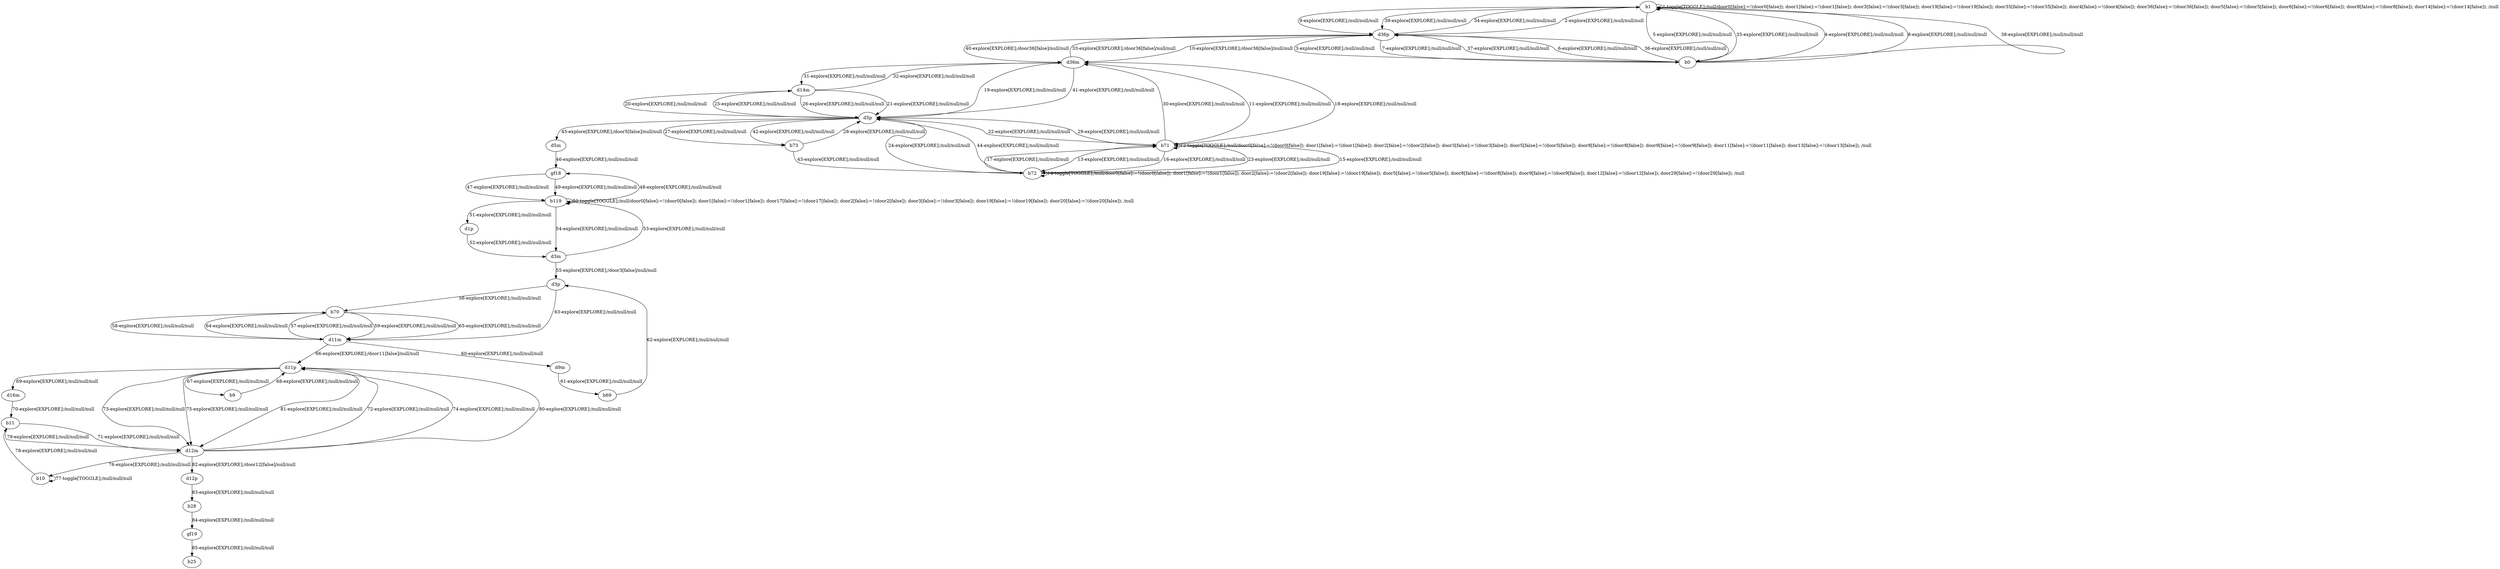 # Total number of goals covered by this test: 2
# gf19 --> b25
# b28 --> gf19

digraph g {
"b1" -> "b1" [label = "1-toggle[TOGGLE];/null/door0[false]:=!(door0[false]); door1[false]:=!(door1[false]); door3[false]:=!(door3[false]); door19[false]:=!(door19[false]); door35[false]:=!(door35[false]); door4[false]:=!(door4[false]); door36[false]:=!(door36[false]); door5[false]:=!(door5[false]); door6[false]:=!(door6[false]); door8[false]:=!(door8[false]); door14[false]:=!(door14[false]); /null"];
"b1" -> "d36p" [label = "2-explore[EXPLORE];/null/null/null"];
"d36p" -> "b0" [label = "3-explore[EXPLORE];/null/null/null"];
"b0" -> "b1" [label = "4-explore[EXPLORE];/null/null/null"];
"b1" -> "b0" [label = "5-explore[EXPLORE];/null/null/null"];
"b0" -> "d36p" [label = "6-explore[EXPLORE];/null/null/null"];
"d36p" -> "b0" [label = "7-explore[EXPLORE];/null/null/null"];
"b0" -> "b1" [label = "8-explore[EXPLORE];/null/null/null"];
"b1" -> "d36p" [label = "9-explore[EXPLORE];/null/null/null"];
"d36p" -> "d36m" [label = "10-explore[EXPLORE];/door36[false]/null/null"];
"d36m" -> "b71" [label = "11-explore[EXPLORE];/null/null/null"];
"b71" -> "b71" [label = "12-toggle[TOGGLE];/null/door0[false]:=!(door0[false]); door1[false]:=!(door1[false]); door2[false]:=!(door2[false]); door3[false]:=!(door3[false]); door5[false]:=!(door5[false]); door8[false]:=!(door8[false]); door9[false]:=!(door9[false]); door11[false]:=!(door11[false]); door13[false]:=!(door13[false]); /null"];
"b71" -> "b72" [label = "13-explore[EXPLORE];/null/null/null"];
"b72" -> "b72" [label = "14-toggle[TOGGLE];/null/door0[false]:=!(door0[false]); door1[false]:=!(door1[false]); door2[false]:=!(door2[false]); door19[false]:=!(door19[false]); door5[false]:=!(door5[false]); door8[false]:=!(door8[false]); door9[false]:=!(door9[false]); door12[false]:=!(door12[false]); door29[false]:=!(door29[false]); /null"];
"b72" -> "b71" [label = "15-explore[EXPLORE];/null/null/null"];
"b71" -> "b72" [label = "16-explore[EXPLORE];/null/null/null"];
"b72" -> "b71" [label = "17-explore[EXPLORE];/null/null/null"];
"b71" -> "d36m" [label = "18-explore[EXPLORE];/null/null/null"];
"d36m" -> "d5p" [label = "19-explore[EXPLORE];/null/null/null"];
"d5p" -> "d14m" [label = "20-explore[EXPLORE];/null/null/null"];
"d14m" -> "d5p" [label = "21-explore[EXPLORE];/null/null/null"];
"d5p" -> "b71" [label = "22-explore[EXPLORE];/null/null/null"];
"b71" -> "b72" [label = "23-explore[EXPLORE];/null/null/null"];
"b72" -> "d5p" [label = "24-explore[EXPLORE];/null/null/null"];
"d5p" -> "d14m" [label = "25-explore[EXPLORE];/null/null/null"];
"d14m" -> "d5p" [label = "26-explore[EXPLORE];/null/null/null"];
"d5p" -> "b73" [label = "27-explore[EXPLORE];/null/null/null"];
"b73" -> "d5p" [label = "28-explore[EXPLORE];/null/null/null"];
"d5p" -> "b71" [label = "29-explore[EXPLORE];/null/null/null"];
"b71" -> "d36m" [label = "30-explore[EXPLORE];/null/null/null"];
"d36m" -> "d14m" [label = "31-explore[EXPLORE];/null/null/null"];
"d14m" -> "d36m" [label = "32-explore[EXPLORE];/null/null/null"];
"d36m" -> "d36p" [label = "33-explore[EXPLORE];/door36[false]/null/null"];
"d36p" -> "b1" [label = "34-explore[EXPLORE];/null/null/null"];
"b1" -> "b0" [label = "35-explore[EXPLORE];/null/null/null"];
"b0" -> "d36p" [label = "36-explore[EXPLORE];/null/null/null"];
"d36p" -> "b0" [label = "37-explore[EXPLORE];/null/null/null"];
"b0" -> "b1" [label = "38-explore[EXPLORE];/null/null/null"];
"b1" -> "d36p" [label = "39-explore[EXPLORE];/null/null/null"];
"d36p" -> "d36m" [label = "40-explore[EXPLORE];/door36[false]/null/null"];
"d36m" -> "d5p" [label = "41-explore[EXPLORE];/null/null/null"];
"d5p" -> "b73" [label = "42-explore[EXPLORE];/null/null/null"];
"b73" -> "b72" [label = "43-explore[EXPLORE];/null/null/null"];
"b72" -> "d5p" [label = "44-explore[EXPLORE];/null/null/null"];
"d5p" -> "d5m" [label = "45-explore[EXPLORE];/door5[false]/null/null"];
"d5m" -> "gf18" [label = "46-explore[EXPLORE];/null/null/null"];
"gf18" -> "b119" [label = "47-explore[EXPLORE];/null/null/null"];
"b119" -> "gf18" [label = "48-explore[EXPLORE];/null/null/null"];
"gf18" -> "b119" [label = "49-explore[EXPLORE];/null/null/null"];
"b119" -> "b119" [label = "50-toggle[TOGGLE];/null/door0[false]:=!(door0[false]); door1[false]:=!(door1[false]); door17[false]:=!(door17[false]); door2[false]:=!(door2[false]); door3[false]:=!(door3[false]); door19[false]:=!(door19[false]); door20[false]:=!(door20[false]); /null"];
"b119" -> "d1p" [label = "51-explore[EXPLORE];/null/null/null"];
"d1p" -> "d3m" [label = "52-explore[EXPLORE];/null/null/null"];
"d3m" -> "b119" [label = "53-explore[EXPLORE];/null/null/null"];
"b119" -> "d3m" [label = "54-explore[EXPLORE];/null/null/null"];
"d3m" -> "d3p" [label = "55-explore[EXPLORE];/door3[false]/null/null"];
"d3p" -> "b70" [label = "56-explore[EXPLORE];/null/null/null"];
"b70" -> "d11m" [label = "57-explore[EXPLORE];/null/null/null"];
"d11m" -> "b70" [label = "58-explore[EXPLORE];/null/null/null"];
"b70" -> "d11m" [label = "59-explore[EXPLORE];/null/null/null"];
"d11m" -> "d9m" [label = "60-explore[EXPLORE];/null/null/null"];
"d9m" -> "b69" [label = "61-explore[EXPLORE];/null/null/null"];
"b69" -> "d3p" [label = "62-explore[EXPLORE];/null/null/null"];
"d3p" -> "d11m" [label = "63-explore[EXPLORE];/null/null/null"];
"d11m" -> "b70" [label = "64-explore[EXPLORE];/null/null/null"];
"b70" -> "d11m" [label = "65-explore[EXPLORE];/null/null/null"];
"d11m" -> "d11p" [label = "66-explore[EXPLORE];/door11[false]/null/null"];
"d11p" -> "b9" [label = "67-explore[EXPLORE];/null/null/null"];
"b9" -> "d11p" [label = "68-explore[EXPLORE];/null/null/null"];
"d11p" -> "d16m" [label = "69-explore[EXPLORE];/null/null/null"];
"d16m" -> "b11" [label = "70-explore[EXPLORE];/null/null/null"];
"b11" -> "d12m" [label = "71-explore[EXPLORE];/null/null/null"];
"d12m" -> "d11p" [label = "72-explore[EXPLORE];/null/null/null"];
"d11p" -> "d12m" [label = "73-explore[EXPLORE];/null/null/null"];
"d12m" -> "d11p" [label = "74-explore[EXPLORE];/null/null/null"];
"d11p" -> "d12m" [label = "75-explore[EXPLORE];/null/null/null"];
"d12m" -> "b10" [label = "76-explore[EXPLORE];/null/null/null"];
"b10" -> "b10" [label = "77-toggle[TOGGLE];/null/null/null"];
"b10" -> "b11" [label = "78-explore[EXPLORE];/null/null/null"];
"b11" -> "d12m" [label = "79-explore[EXPLORE];/null/null/null"];
"d12m" -> "d11p" [label = "80-explore[EXPLORE];/null/null/null"];
"d11p" -> "d12m" [label = "81-explore[EXPLORE];/null/null/null"];
"d12m" -> "d12p" [label = "82-explore[EXPLORE];/door12[false]/null/null"];
"d12p" -> "b28" [label = "83-explore[EXPLORE];/null/null/null"];
"b28" -> "gf19" [label = "84-explore[EXPLORE];/null/null/null"];
"gf19" -> "b25" [label = "85-explore[EXPLORE];/null/null/null"];
}